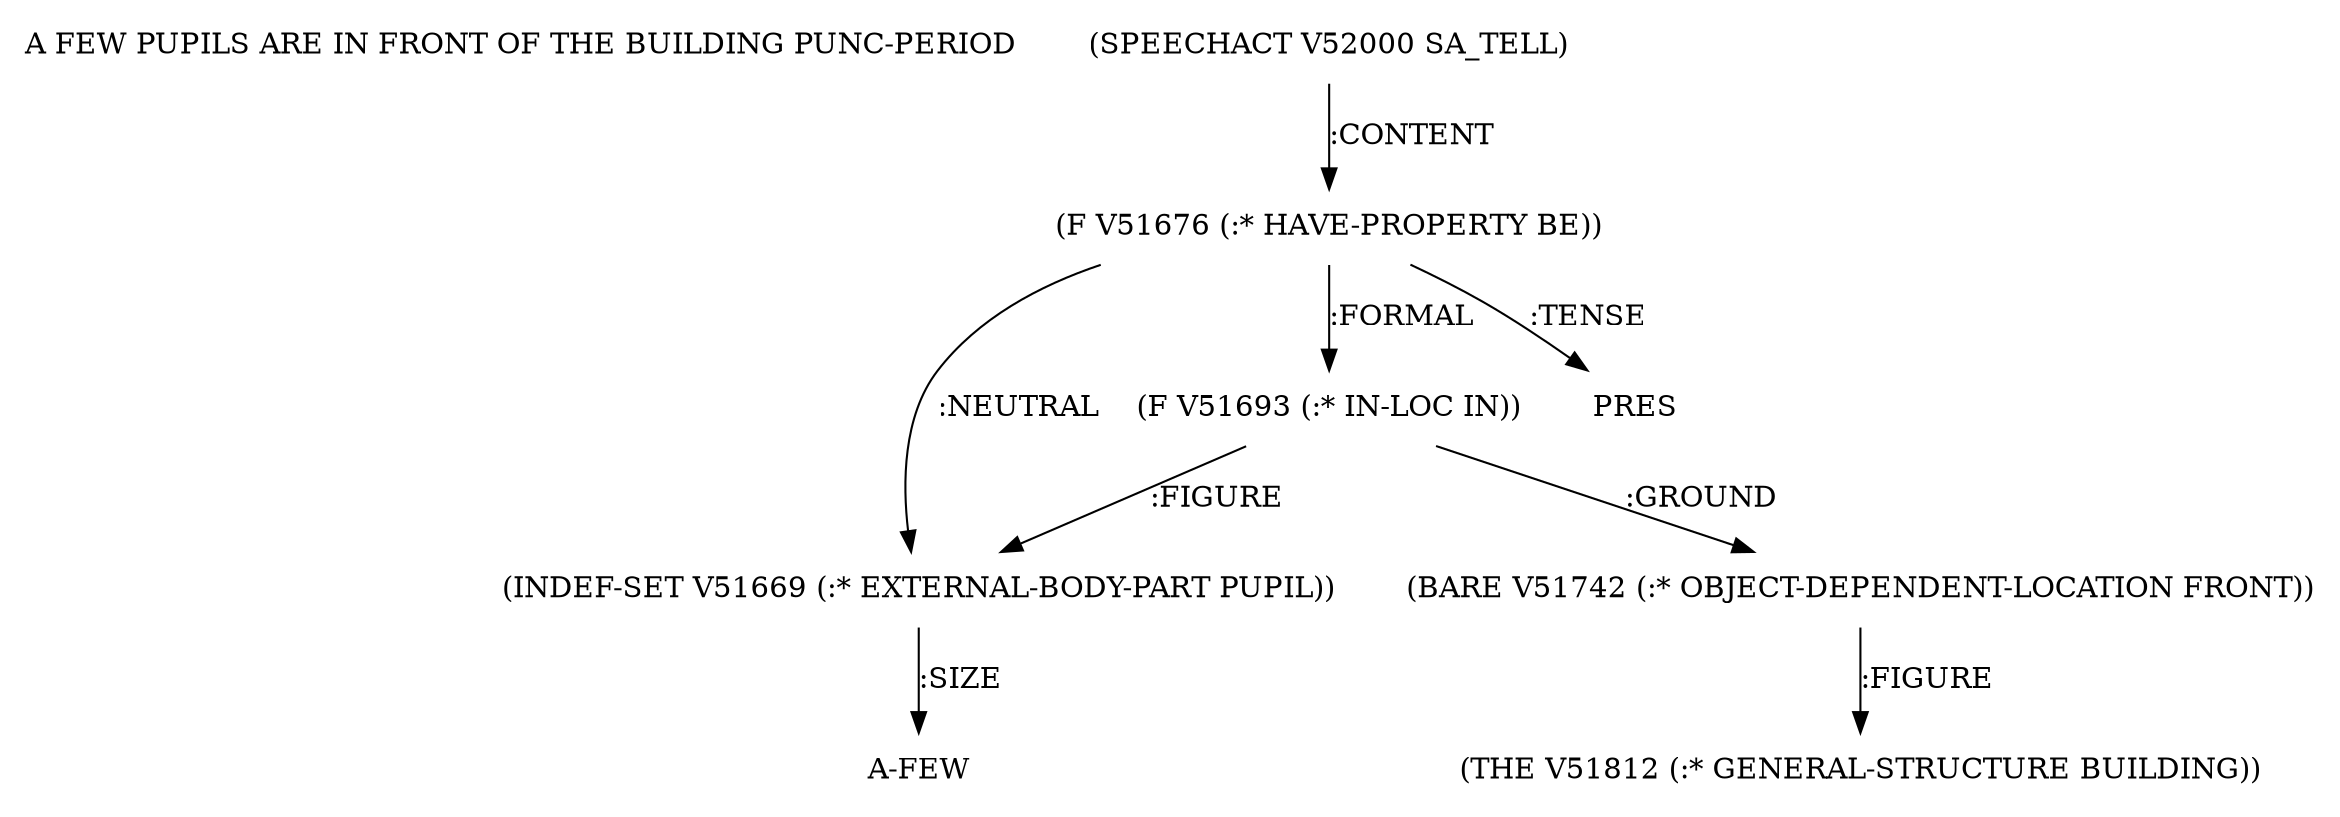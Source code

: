 digraph Terms {
  node [shape=none]
  "A FEW PUPILS ARE IN FRONT OF THE BUILDING PUNC-PERIOD"
  "V52000" [label="(SPEECHACT V52000 SA_TELL)"]
  "V52000" -> "V51676" [label=":CONTENT"]
  "V51676" [label="(F V51676 (:* HAVE-PROPERTY BE))"]
  "V51676" -> "V51669" [label=":NEUTRAL"]
  "V51676" -> "V51693" [label=":FORMAL"]
  "V51676" -> "NT52165" [label=":TENSE"]
  "NT52165" [label="PRES"]
  "V51669" [label="(INDEF-SET V51669 (:* EXTERNAL-BODY-PART PUPIL))"]
  "V51669" -> "NT52166" [label=":SIZE"]
  "NT52166" [label="A-FEW"]
  "V51693" [label="(F V51693 (:* IN-LOC IN))"]
  "V51693" -> "V51742" [label=":GROUND"]
  "V51693" -> "V51669" [label=":FIGURE"]
  "V51742" [label="(BARE V51742 (:* OBJECT-DEPENDENT-LOCATION FRONT))"]
  "V51742" -> "V51812" [label=":FIGURE"]
  "V51812" [label="(THE V51812 (:* GENERAL-STRUCTURE BUILDING))"]
}
